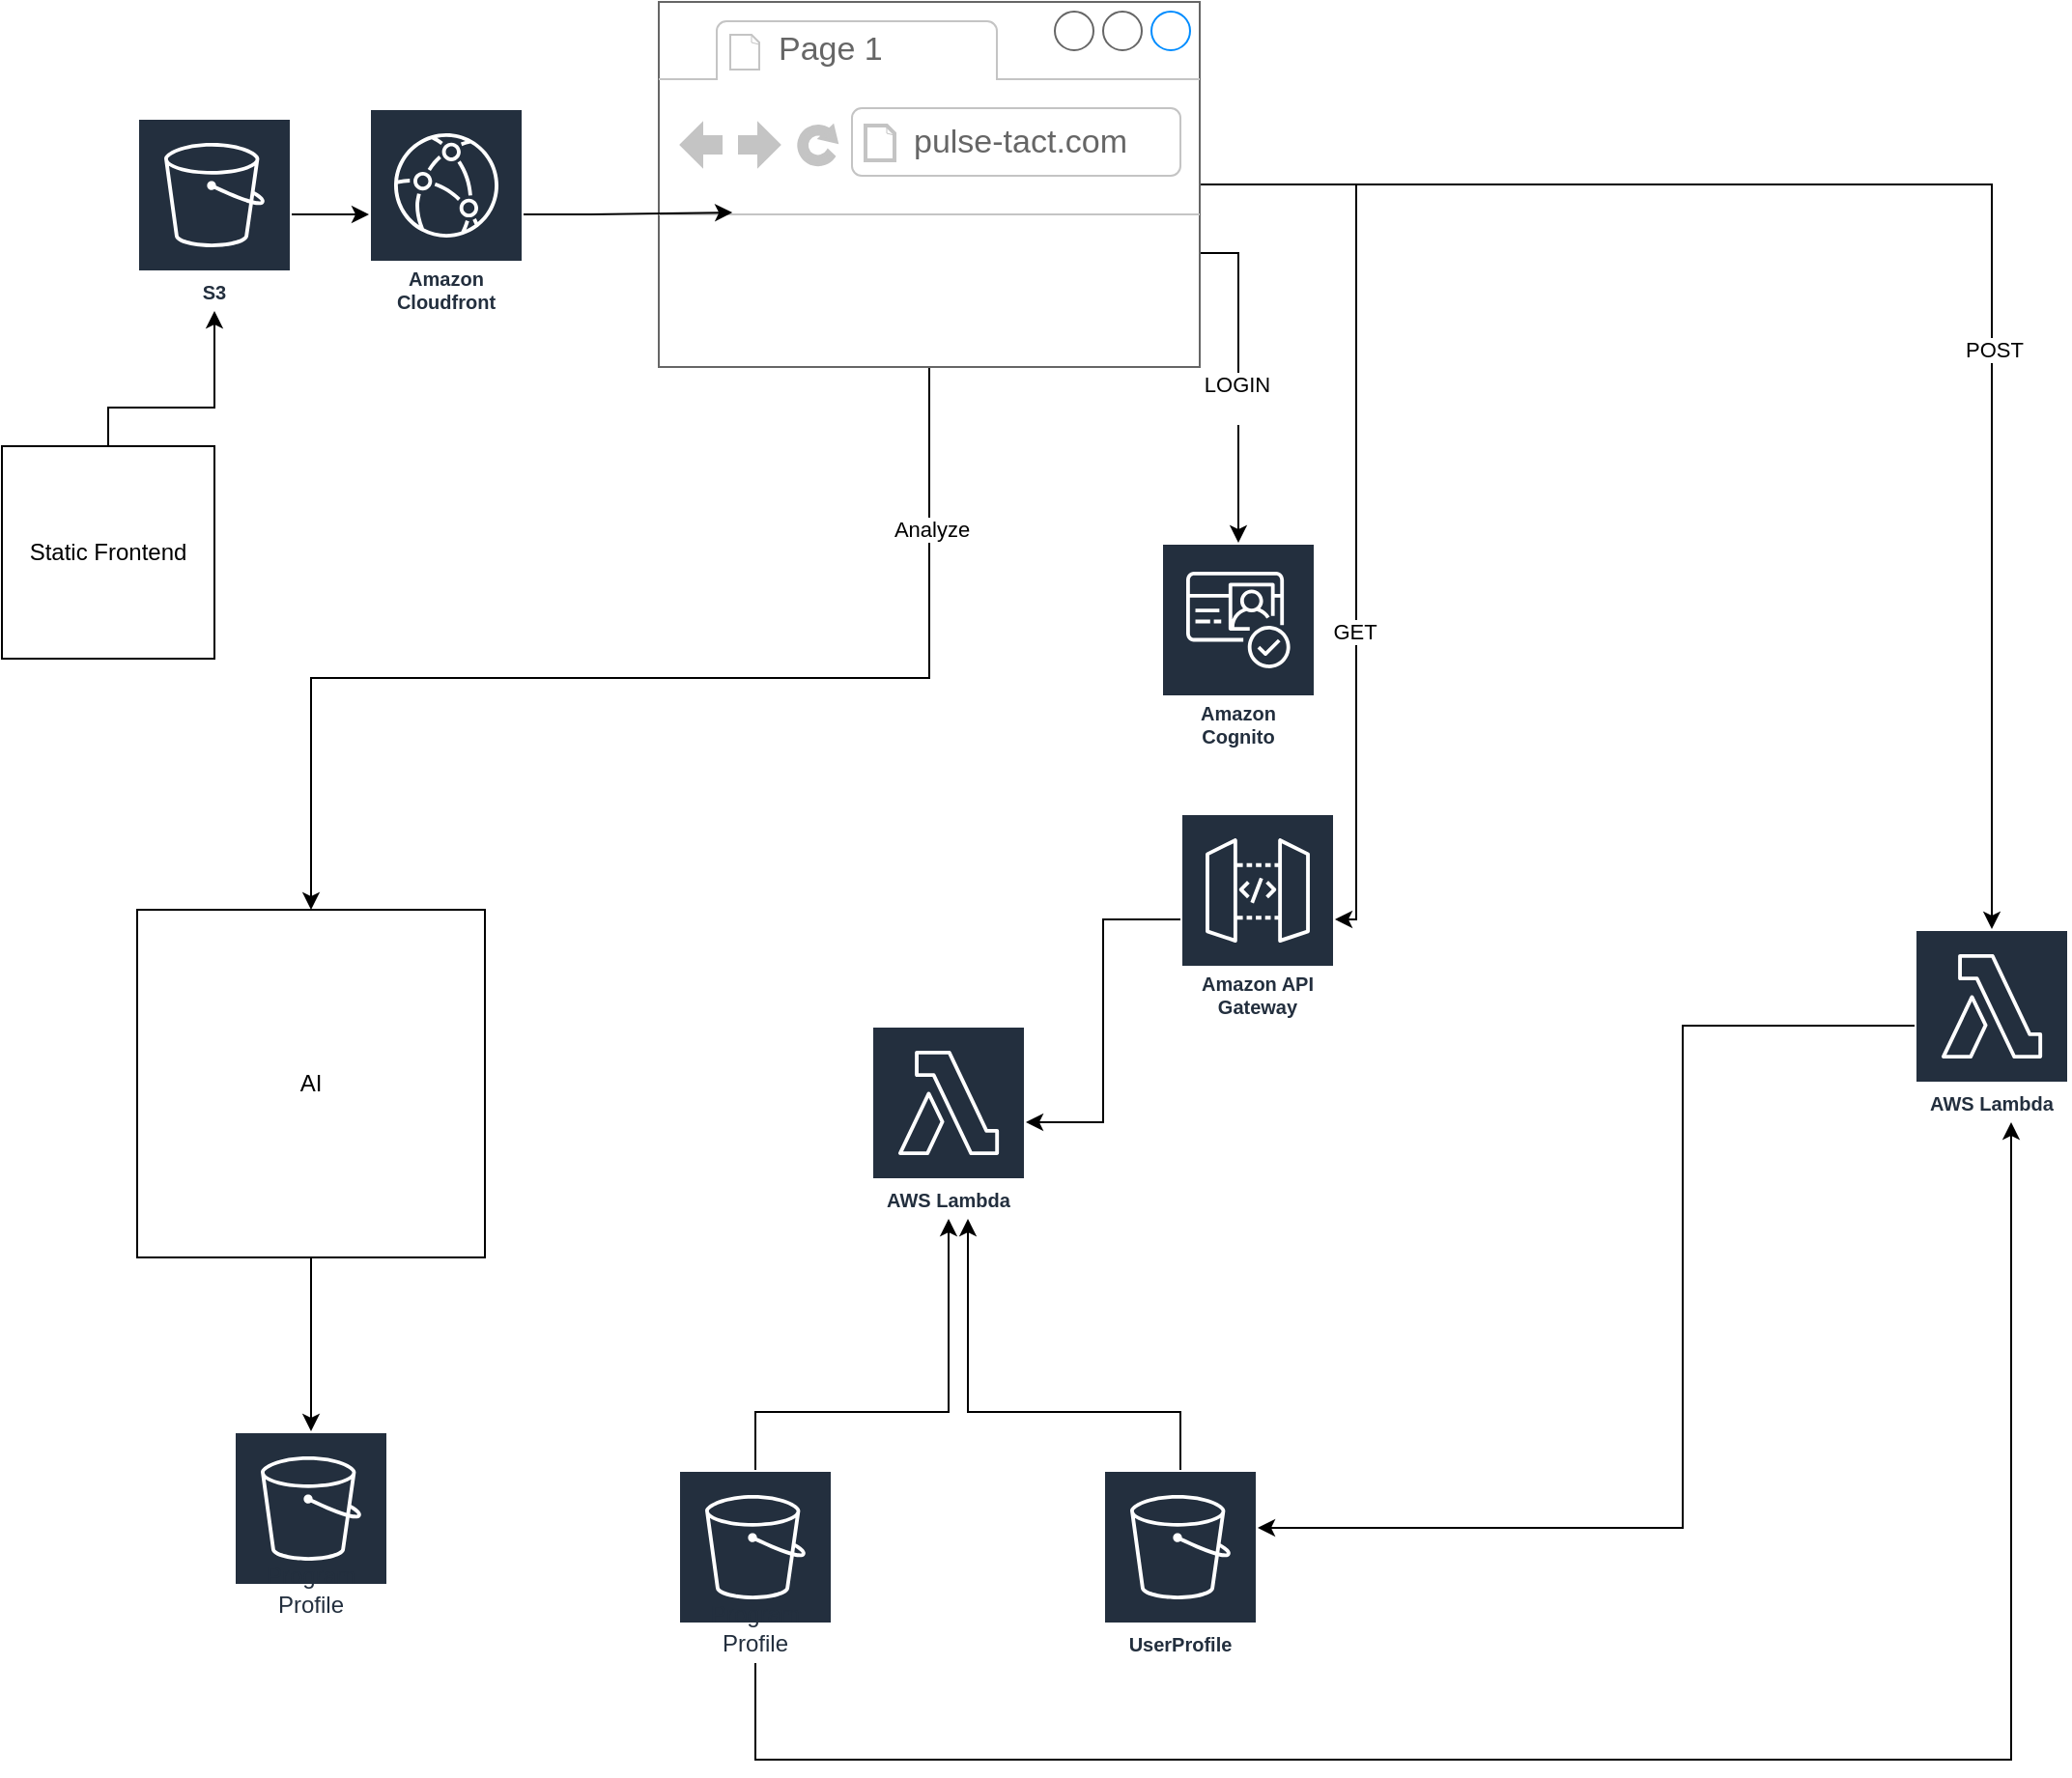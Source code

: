<mxfile version="26.2.12">
  <diagram name="Page-1" id="iDyeGvS270tOZJRrcT7Q">
    <mxGraphModel dx="1698" dy="1325" grid="1" gridSize="10" guides="1" tooltips="1" connect="1" arrows="1" fold="1" page="1" pageScale="1" pageWidth="850" pageHeight="1100" math="0" shadow="0">
      <root>
        <mxCell id="0" />
        <mxCell id="1" parent="0" />
        <mxCell id="N_SQmaWzgcUi_tPX0hfl-1" style="edgeStyle=orthogonalEdgeStyle;rounded=0;orthogonalLoop=1;jettySize=auto;html=1;" edge="1" parent="1" source="RfMq5vbzq0BqZrSUWtXd-1" target="RfMq5vbzq0BqZrSUWtXd-7">
          <mxGeometry relative="1" as="geometry">
            <Array as="points">
              <mxPoint x="115" y="230" />
            </Array>
          </mxGeometry>
        </mxCell>
        <mxCell id="RfMq5vbzq0BqZrSUWtXd-1" value="Static Frontend" style="whiteSpace=wrap;html=1;aspect=fixed;" parent="1" vertex="1">
          <mxGeometry x="60" y="250" width="110" height="110" as="geometry" />
        </mxCell>
        <mxCell id="N_SQmaWzgcUi_tPX0hfl-3" style="edgeStyle=orthogonalEdgeStyle;rounded=0;orthogonalLoop=1;jettySize=auto;html=1;" edge="1" parent="1" source="RfMq5vbzq0BqZrSUWtXd-7" target="N_SQmaWzgcUi_tPX0hfl-2">
          <mxGeometry relative="1" as="geometry" />
        </mxCell>
        <mxCell id="RfMq5vbzq0BqZrSUWtXd-7" value="S3" style="sketch=0;outlineConnect=0;fontColor=#232F3E;gradientColor=none;strokeColor=#ffffff;fillColor=#232F3E;dashed=0;verticalLabelPosition=middle;verticalAlign=bottom;align=center;html=1;whiteSpace=wrap;fontSize=10;fontStyle=1;spacing=3;shape=mxgraph.aws4.productIcon;prIcon=mxgraph.aws4.s3;" parent="1" vertex="1">
          <mxGeometry x="130" y="80" width="80" height="100" as="geometry" />
        </mxCell>
        <mxCell id="RfMq5vbzq0BqZrSUWtXd-10" value="AI" style="rounded=0;whiteSpace=wrap;html=1;" parent="1" vertex="1">
          <mxGeometry x="130" y="490" width="180" height="180" as="geometry" />
        </mxCell>
        <mxCell id="RfMq5vbzq0BqZrSUWtXd-14" style="edgeStyle=orthogonalEdgeStyle;rounded=0;orthogonalLoop=1;jettySize=auto;html=1;" parent="1" source="RfMq5vbzq0BqZrSUWtXd-10" target="RfMq5vbzq0BqZrSUWtXd-16" edge="1">
          <mxGeometry relative="1" as="geometry">
            <mxPoint x="470" y="690" as="sourcePoint" />
            <mxPoint x="560" y="679" as="targetPoint" />
            <Array as="points" />
          </mxGeometry>
        </mxCell>
        <mxCell id="RfMq5vbzq0BqZrSUWtXd-16" value="&lt;span style=&quot;font-size: 12px; font-weight: 400; text-wrap-mode: nowrap;&quot;&gt;Program Profile&lt;/span&gt;" style="sketch=0;outlineConnect=0;fontColor=#232F3E;gradientColor=none;strokeColor=#ffffff;fillColor=#232F3E;dashed=0;verticalLabelPosition=middle;verticalAlign=bottom;align=center;html=1;whiteSpace=wrap;fontSize=10;fontStyle=1;spacing=3;shape=mxgraph.aws4.productIcon;prIcon=mxgraph.aws4.s3;" parent="1" vertex="1">
          <mxGeometry x="180" y="760" width="80" height="100" as="geometry" />
        </mxCell>
        <mxCell id="N_SQmaWzgcUi_tPX0hfl-2" value="Amazon Cloudfront" style="sketch=0;outlineConnect=0;fontColor=#232F3E;gradientColor=none;strokeColor=#ffffff;fillColor=#232F3E;dashed=0;verticalLabelPosition=middle;verticalAlign=bottom;align=center;html=1;whiteSpace=wrap;fontSize=10;fontStyle=1;spacing=3;shape=mxgraph.aws4.productIcon;prIcon=mxgraph.aws4.cloudfront;" vertex="1" parent="1">
          <mxGeometry x="250" y="75" width="80" height="110" as="geometry" />
        </mxCell>
        <mxCell id="N_SQmaWzgcUi_tPX0hfl-8" style="edgeStyle=orthogonalEdgeStyle;rounded=0;orthogonalLoop=1;jettySize=auto;html=1;" edge="1" parent="1" source="N_SQmaWzgcUi_tPX0hfl-4" target="RfMq5vbzq0BqZrSUWtXd-10">
          <mxGeometry relative="1" as="geometry">
            <Array as="points">
              <mxPoint x="540" y="370" />
              <mxPoint x="220" y="370" />
            </Array>
          </mxGeometry>
        </mxCell>
        <mxCell id="N_SQmaWzgcUi_tPX0hfl-33" value="Analyze" style="edgeLabel;html=1;align=center;verticalAlign=middle;resizable=0;points=[];" vertex="1" connectable="0" parent="N_SQmaWzgcUi_tPX0hfl-8">
          <mxGeometry x="-0.721" y="1" relative="1" as="geometry">
            <mxPoint as="offset" />
          </mxGeometry>
        </mxCell>
        <mxCell id="N_SQmaWzgcUi_tPX0hfl-9" style="edgeStyle=orthogonalEdgeStyle;rounded=0;orthogonalLoop=1;jettySize=auto;html=1;" edge="1" parent="1" source="N_SQmaWzgcUi_tPX0hfl-4" target="N_SQmaWzgcUi_tPX0hfl-10">
          <mxGeometry relative="1" as="geometry">
            <mxPoint x="760" y="420" as="targetPoint" />
            <Array as="points">
              <mxPoint x="761" y="115" />
              <mxPoint x="761" y="495" />
            </Array>
          </mxGeometry>
        </mxCell>
        <mxCell id="N_SQmaWzgcUi_tPX0hfl-19" value="GET" style="edgeLabel;html=1;align=center;verticalAlign=middle;resizable=0;points=[];" vertex="1" connectable="0" parent="N_SQmaWzgcUi_tPX0hfl-9">
          <mxGeometry x="0.319" y="-1" relative="1" as="geometry">
            <mxPoint y="1" as="offset" />
          </mxGeometry>
        </mxCell>
        <mxCell id="N_SQmaWzgcUi_tPX0hfl-14" style="edgeStyle=orthogonalEdgeStyle;rounded=0;orthogonalLoop=1;jettySize=auto;html=1;" edge="1" parent="1" source="N_SQmaWzgcUi_tPX0hfl-4" target="N_SQmaWzgcUi_tPX0hfl-13">
          <mxGeometry relative="1" as="geometry">
            <Array as="points">
              <mxPoint x="700" y="150" />
            </Array>
          </mxGeometry>
        </mxCell>
        <mxCell id="N_SQmaWzgcUi_tPX0hfl-32" value="LOGIN&lt;div&gt;&lt;br&gt;&lt;/div&gt;" style="edgeLabel;html=1;align=center;verticalAlign=middle;resizable=0;points=[];" vertex="1" connectable="0" parent="N_SQmaWzgcUi_tPX0hfl-14">
          <mxGeometry x="0.118" y="-1" relative="1" as="geometry">
            <mxPoint as="offset" />
          </mxGeometry>
        </mxCell>
        <mxCell id="N_SQmaWzgcUi_tPX0hfl-25" style="edgeStyle=orthogonalEdgeStyle;rounded=0;orthogonalLoop=1;jettySize=auto;html=1;" edge="1" parent="1" source="N_SQmaWzgcUi_tPX0hfl-4" target="N_SQmaWzgcUi_tPX0hfl-30">
          <mxGeometry relative="1" as="geometry">
            <mxPoint x="955" y="530" as="targetPoint" />
          </mxGeometry>
        </mxCell>
        <mxCell id="N_SQmaWzgcUi_tPX0hfl-26" value="POST" style="edgeLabel;html=1;align=center;verticalAlign=middle;resizable=0;points=[];" vertex="1" connectable="0" parent="N_SQmaWzgcUi_tPX0hfl-25">
          <mxGeometry x="0.245" y="1" relative="1" as="geometry">
            <mxPoint as="offset" />
          </mxGeometry>
        </mxCell>
        <mxCell id="N_SQmaWzgcUi_tPX0hfl-4" value="" style="strokeWidth=1;shadow=0;dashed=0;align=center;html=1;shape=mxgraph.mockup.containers.browserWindow;rSize=0;strokeColor=#666666;strokeColor2=#008cff;strokeColor3=#c4c4c4;mainText=,;recursiveResize=0;" vertex="1" parent="1">
          <mxGeometry x="400" y="20" width="280" height="189" as="geometry" />
        </mxCell>
        <mxCell id="N_SQmaWzgcUi_tPX0hfl-5" value="Page 1" style="strokeWidth=1;shadow=0;dashed=0;align=center;html=1;shape=mxgraph.mockup.containers.anchor;fontSize=17;fontColor=#666666;align=left;whiteSpace=wrap;" vertex="1" parent="N_SQmaWzgcUi_tPX0hfl-4">
          <mxGeometry x="60" y="12" width="110" height="26" as="geometry" />
        </mxCell>
        <mxCell id="N_SQmaWzgcUi_tPX0hfl-6" value="pulse-tact.com" style="strokeWidth=1;shadow=0;dashed=0;align=center;html=1;shape=mxgraph.mockup.containers.anchor;rSize=0;fontSize=17;fontColor=#666666;align=left;" vertex="1" parent="N_SQmaWzgcUi_tPX0hfl-4">
          <mxGeometry x="130" y="60" width="250" height="26" as="geometry" />
        </mxCell>
        <mxCell id="N_SQmaWzgcUi_tPX0hfl-7" style="edgeStyle=orthogonalEdgeStyle;rounded=0;orthogonalLoop=1;jettySize=auto;html=1;entryX=0.136;entryY=0.577;entryDx=0;entryDy=0;entryPerimeter=0;" edge="1" parent="1" source="N_SQmaWzgcUi_tPX0hfl-2" target="N_SQmaWzgcUi_tPX0hfl-4">
          <mxGeometry relative="1" as="geometry" />
        </mxCell>
        <mxCell id="N_SQmaWzgcUi_tPX0hfl-11" style="edgeStyle=orthogonalEdgeStyle;rounded=0;orthogonalLoop=1;jettySize=auto;html=1;" edge="1" parent="1" source="N_SQmaWzgcUi_tPX0hfl-10" target="N_SQmaWzgcUi_tPX0hfl-12">
          <mxGeometry relative="1" as="geometry">
            <mxPoint x="710" y="590" as="targetPoint" />
          </mxGeometry>
        </mxCell>
        <mxCell id="N_SQmaWzgcUi_tPX0hfl-10" value="Amazon API Gateway" style="sketch=0;outlineConnect=0;fontColor=#232F3E;gradientColor=none;strokeColor=#ffffff;fillColor=#232F3E;dashed=0;verticalLabelPosition=middle;verticalAlign=bottom;align=center;html=1;whiteSpace=wrap;fontSize=10;fontStyle=1;spacing=3;shape=mxgraph.aws4.productIcon;prIcon=mxgraph.aws4.api_gateway;" vertex="1" parent="1">
          <mxGeometry x="670" y="440" width="80" height="110" as="geometry" />
        </mxCell>
        <mxCell id="N_SQmaWzgcUi_tPX0hfl-12" value="AWS Lambda" style="sketch=0;outlineConnect=0;fontColor=#232F3E;gradientColor=none;strokeColor=#ffffff;fillColor=#232F3E;dashed=0;verticalLabelPosition=middle;verticalAlign=bottom;align=center;html=1;whiteSpace=wrap;fontSize=10;fontStyle=1;spacing=3;shape=mxgraph.aws4.productIcon;prIcon=mxgraph.aws4.lambda;" vertex="1" parent="1">
          <mxGeometry x="510" y="550" width="80" height="100" as="geometry" />
        </mxCell>
        <mxCell id="N_SQmaWzgcUi_tPX0hfl-13" value="Amazon Cognito" style="sketch=0;outlineConnect=0;fontColor=#232F3E;gradientColor=none;strokeColor=#ffffff;fillColor=#232F3E;dashed=0;verticalLabelPosition=middle;verticalAlign=bottom;align=center;html=1;whiteSpace=wrap;fontSize=10;fontStyle=1;spacing=3;shape=mxgraph.aws4.productIcon;prIcon=mxgraph.aws4.cognito;" vertex="1" parent="1">
          <mxGeometry x="660" y="300" width="80" height="110" as="geometry" />
        </mxCell>
        <mxCell id="N_SQmaWzgcUi_tPX0hfl-16" style="edgeStyle=orthogonalEdgeStyle;rounded=0;orthogonalLoop=1;jettySize=auto;html=1;" edge="1" parent="1" source="N_SQmaWzgcUi_tPX0hfl-15" target="N_SQmaWzgcUi_tPX0hfl-12">
          <mxGeometry relative="1" as="geometry">
            <Array as="points">
              <mxPoint x="450" y="750" />
              <mxPoint x="550" y="750" />
            </Array>
          </mxGeometry>
        </mxCell>
        <mxCell id="N_SQmaWzgcUi_tPX0hfl-28" style="edgeStyle=orthogonalEdgeStyle;rounded=0;orthogonalLoop=1;jettySize=auto;html=1;" edge="1" parent="1" source="N_SQmaWzgcUi_tPX0hfl-15" target="N_SQmaWzgcUi_tPX0hfl-30">
          <mxGeometry relative="1" as="geometry">
            <mxPoint x="450" y="770" as="sourcePoint" />
            <mxPoint x="1100" y="490" as="targetPoint" />
            <Array as="points">
              <mxPoint x="450" y="930" />
              <mxPoint x="1100" y="930" />
            </Array>
          </mxGeometry>
        </mxCell>
        <mxCell id="N_SQmaWzgcUi_tPX0hfl-15" value="&lt;span style=&quot;font-size: 12px; font-weight: 400; text-wrap-mode: nowrap;&quot;&gt;Program Profile&lt;/span&gt;" style="sketch=0;outlineConnect=0;fontColor=#232F3E;gradientColor=none;strokeColor=#ffffff;fillColor=#232F3E;dashed=0;verticalLabelPosition=middle;verticalAlign=bottom;align=center;html=1;whiteSpace=wrap;fontSize=10;fontStyle=1;spacing=3;shape=mxgraph.aws4.productIcon;prIcon=mxgraph.aws4.s3;" vertex="1" parent="1">
          <mxGeometry x="410" y="780" width="80" height="100" as="geometry" />
        </mxCell>
        <mxCell id="N_SQmaWzgcUi_tPX0hfl-17" value="UserProfile" style="sketch=0;outlineConnect=0;fontColor=#232F3E;gradientColor=none;strokeColor=#ffffff;fillColor=#232F3E;dashed=0;verticalLabelPosition=middle;verticalAlign=bottom;align=center;html=1;whiteSpace=wrap;fontSize=10;fontStyle=1;spacing=3;shape=mxgraph.aws4.productIcon;prIcon=mxgraph.aws4.s3;" vertex="1" parent="1">
          <mxGeometry x="630" y="780" width="80" height="100" as="geometry" />
        </mxCell>
        <mxCell id="N_SQmaWzgcUi_tPX0hfl-18" style="edgeStyle=orthogonalEdgeStyle;rounded=0;orthogonalLoop=1;jettySize=auto;html=1;" edge="1" parent="1" source="N_SQmaWzgcUi_tPX0hfl-17" target="N_SQmaWzgcUi_tPX0hfl-12">
          <mxGeometry relative="1" as="geometry">
            <mxPoint x="460" y="790" as="sourcePoint" />
            <mxPoint x="560" y="660" as="targetPoint" />
            <Array as="points">
              <mxPoint x="670" y="750" />
              <mxPoint x="560" y="750" />
            </Array>
          </mxGeometry>
        </mxCell>
        <mxCell id="N_SQmaWzgcUi_tPX0hfl-27" style="edgeStyle=orthogonalEdgeStyle;rounded=0;orthogonalLoop=1;jettySize=auto;html=1;" edge="1" parent="1" source="N_SQmaWzgcUi_tPX0hfl-30" target="N_SQmaWzgcUi_tPX0hfl-17">
          <mxGeometry relative="1" as="geometry">
            <mxPoint x="930" y="570" as="sourcePoint" />
            <Array as="points">
              <mxPoint x="930" y="550" />
              <mxPoint x="930" y="810" />
            </Array>
          </mxGeometry>
        </mxCell>
        <mxCell id="N_SQmaWzgcUi_tPX0hfl-30" value="AWS Lambda" style="sketch=0;outlineConnect=0;fontColor=#232F3E;gradientColor=none;strokeColor=#ffffff;fillColor=#232F3E;dashed=0;verticalLabelPosition=middle;verticalAlign=bottom;align=center;html=1;whiteSpace=wrap;fontSize=10;fontStyle=1;spacing=3;shape=mxgraph.aws4.productIcon;prIcon=mxgraph.aws4.lambda;" vertex="1" parent="1">
          <mxGeometry x="1050" y="500" width="80" height="100" as="geometry" />
        </mxCell>
      </root>
    </mxGraphModel>
  </diagram>
</mxfile>
